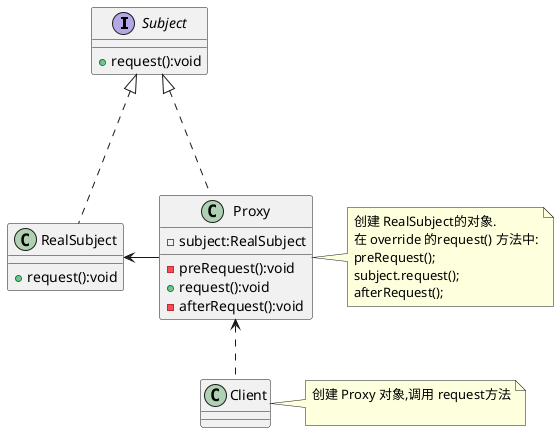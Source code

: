 @startuml

interface Subject{
+ request():void
}

class RealSubject{
+ request():void
}

class Proxy{
- subject:RealSubject
- preRequest():void
+ request():void
- afterRequest():void
}
class Client{
}
Subject <|... Proxy
Subject <|... RealSubject
RealSubject <- Proxy
Proxy <..Client

note right of Proxy
创建 RealSubject的对象.
在 override 的request() 方法中:
preRequest();
subject.request();
afterRequest();
end note

note right of Client
创建 Proxy 对象,调用 request方法

end note
@enduml